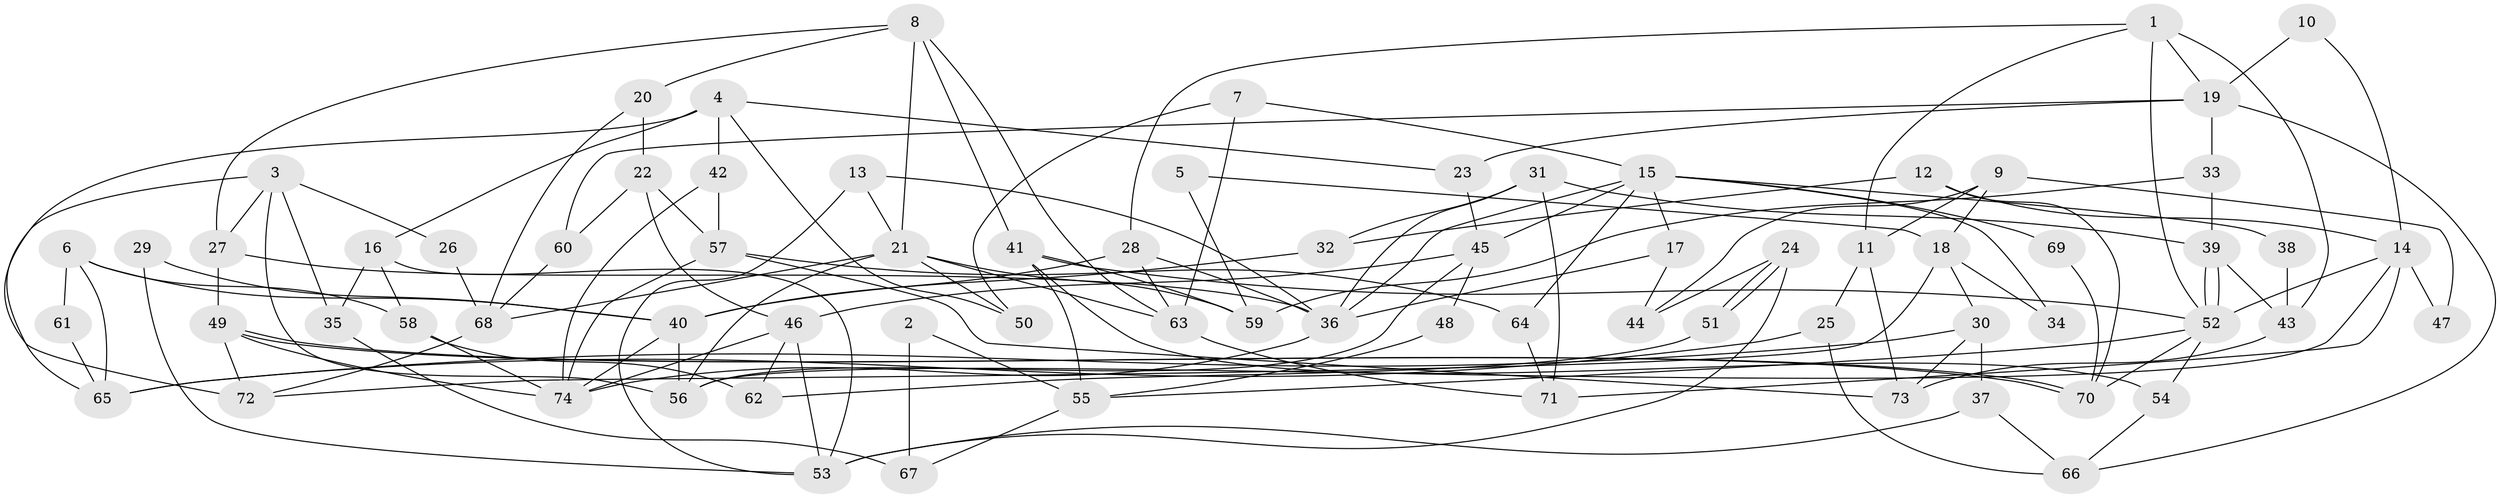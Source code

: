 // coarse degree distribution, {7: 0.1590909090909091, 2: 0.13636363636363635, 8: 0.06818181818181818, 6: 0.13636363636363635, 5: 0.18181818181818182, 3: 0.06818181818181818, 4: 0.22727272727272727, 12: 0.022727272727272728}
// Generated by graph-tools (version 1.1) at 2025/23/03/03/25 07:23:57]
// undirected, 74 vertices, 148 edges
graph export_dot {
graph [start="1"]
  node [color=gray90,style=filled];
  1;
  2;
  3;
  4;
  5;
  6;
  7;
  8;
  9;
  10;
  11;
  12;
  13;
  14;
  15;
  16;
  17;
  18;
  19;
  20;
  21;
  22;
  23;
  24;
  25;
  26;
  27;
  28;
  29;
  30;
  31;
  32;
  33;
  34;
  35;
  36;
  37;
  38;
  39;
  40;
  41;
  42;
  43;
  44;
  45;
  46;
  47;
  48;
  49;
  50;
  51;
  52;
  53;
  54;
  55;
  56;
  57;
  58;
  59;
  60;
  61;
  62;
  63;
  64;
  65;
  66;
  67;
  68;
  69;
  70;
  71;
  72;
  73;
  74;
  1 -- 52;
  1 -- 28;
  1 -- 11;
  1 -- 19;
  1 -- 43;
  2 -- 67;
  2 -- 55;
  3 -- 27;
  3 -- 56;
  3 -- 26;
  3 -- 35;
  3 -- 65;
  4 -- 23;
  4 -- 42;
  4 -- 16;
  4 -- 50;
  4 -- 72;
  5 -- 18;
  5 -- 59;
  6 -- 40;
  6 -- 58;
  6 -- 61;
  6 -- 65;
  7 -- 63;
  7 -- 50;
  7 -- 15;
  8 -- 27;
  8 -- 20;
  8 -- 21;
  8 -- 41;
  8 -- 63;
  9 -- 18;
  9 -- 11;
  9 -- 44;
  9 -- 47;
  10 -- 14;
  10 -- 19;
  11 -- 73;
  11 -- 25;
  12 -- 32;
  12 -- 70;
  12 -- 14;
  13 -- 21;
  13 -- 36;
  13 -- 53;
  14 -- 56;
  14 -- 47;
  14 -- 52;
  14 -- 71;
  15 -- 64;
  15 -- 17;
  15 -- 34;
  15 -- 36;
  15 -- 38;
  15 -- 45;
  15 -- 69;
  16 -- 53;
  16 -- 35;
  16 -- 58;
  17 -- 36;
  17 -- 44;
  18 -- 30;
  18 -- 72;
  18 -- 34;
  19 -- 66;
  19 -- 23;
  19 -- 33;
  19 -- 60;
  20 -- 22;
  20 -- 68;
  21 -- 59;
  21 -- 50;
  21 -- 56;
  21 -- 63;
  21 -- 68;
  22 -- 46;
  22 -- 57;
  22 -- 60;
  23 -- 45;
  24 -- 51;
  24 -- 51;
  24 -- 44;
  24 -- 53;
  25 -- 65;
  25 -- 66;
  26 -- 68;
  27 -- 36;
  27 -- 49;
  28 -- 36;
  28 -- 63;
  28 -- 40;
  29 -- 53;
  29 -- 40;
  30 -- 65;
  30 -- 37;
  30 -- 73;
  31 -- 71;
  31 -- 36;
  31 -- 32;
  31 -- 39;
  32 -- 40;
  33 -- 39;
  33 -- 59;
  35 -- 67;
  36 -- 74;
  37 -- 53;
  37 -- 66;
  38 -- 43;
  39 -- 52;
  39 -- 52;
  39 -- 43;
  40 -- 74;
  40 -- 56;
  41 -- 52;
  41 -- 54;
  41 -- 55;
  41 -- 59;
  42 -- 57;
  42 -- 74;
  43 -- 73;
  45 -- 56;
  45 -- 46;
  45 -- 48;
  46 -- 53;
  46 -- 62;
  46 -- 74;
  48 -- 55;
  49 -- 72;
  49 -- 70;
  49 -- 70;
  49 -- 74;
  51 -- 62;
  52 -- 54;
  52 -- 55;
  52 -- 70;
  54 -- 66;
  55 -- 67;
  57 -- 73;
  57 -- 74;
  57 -- 64;
  58 -- 74;
  58 -- 62;
  60 -- 68;
  61 -- 65;
  63 -- 71;
  64 -- 71;
  68 -- 72;
  69 -- 70;
}
